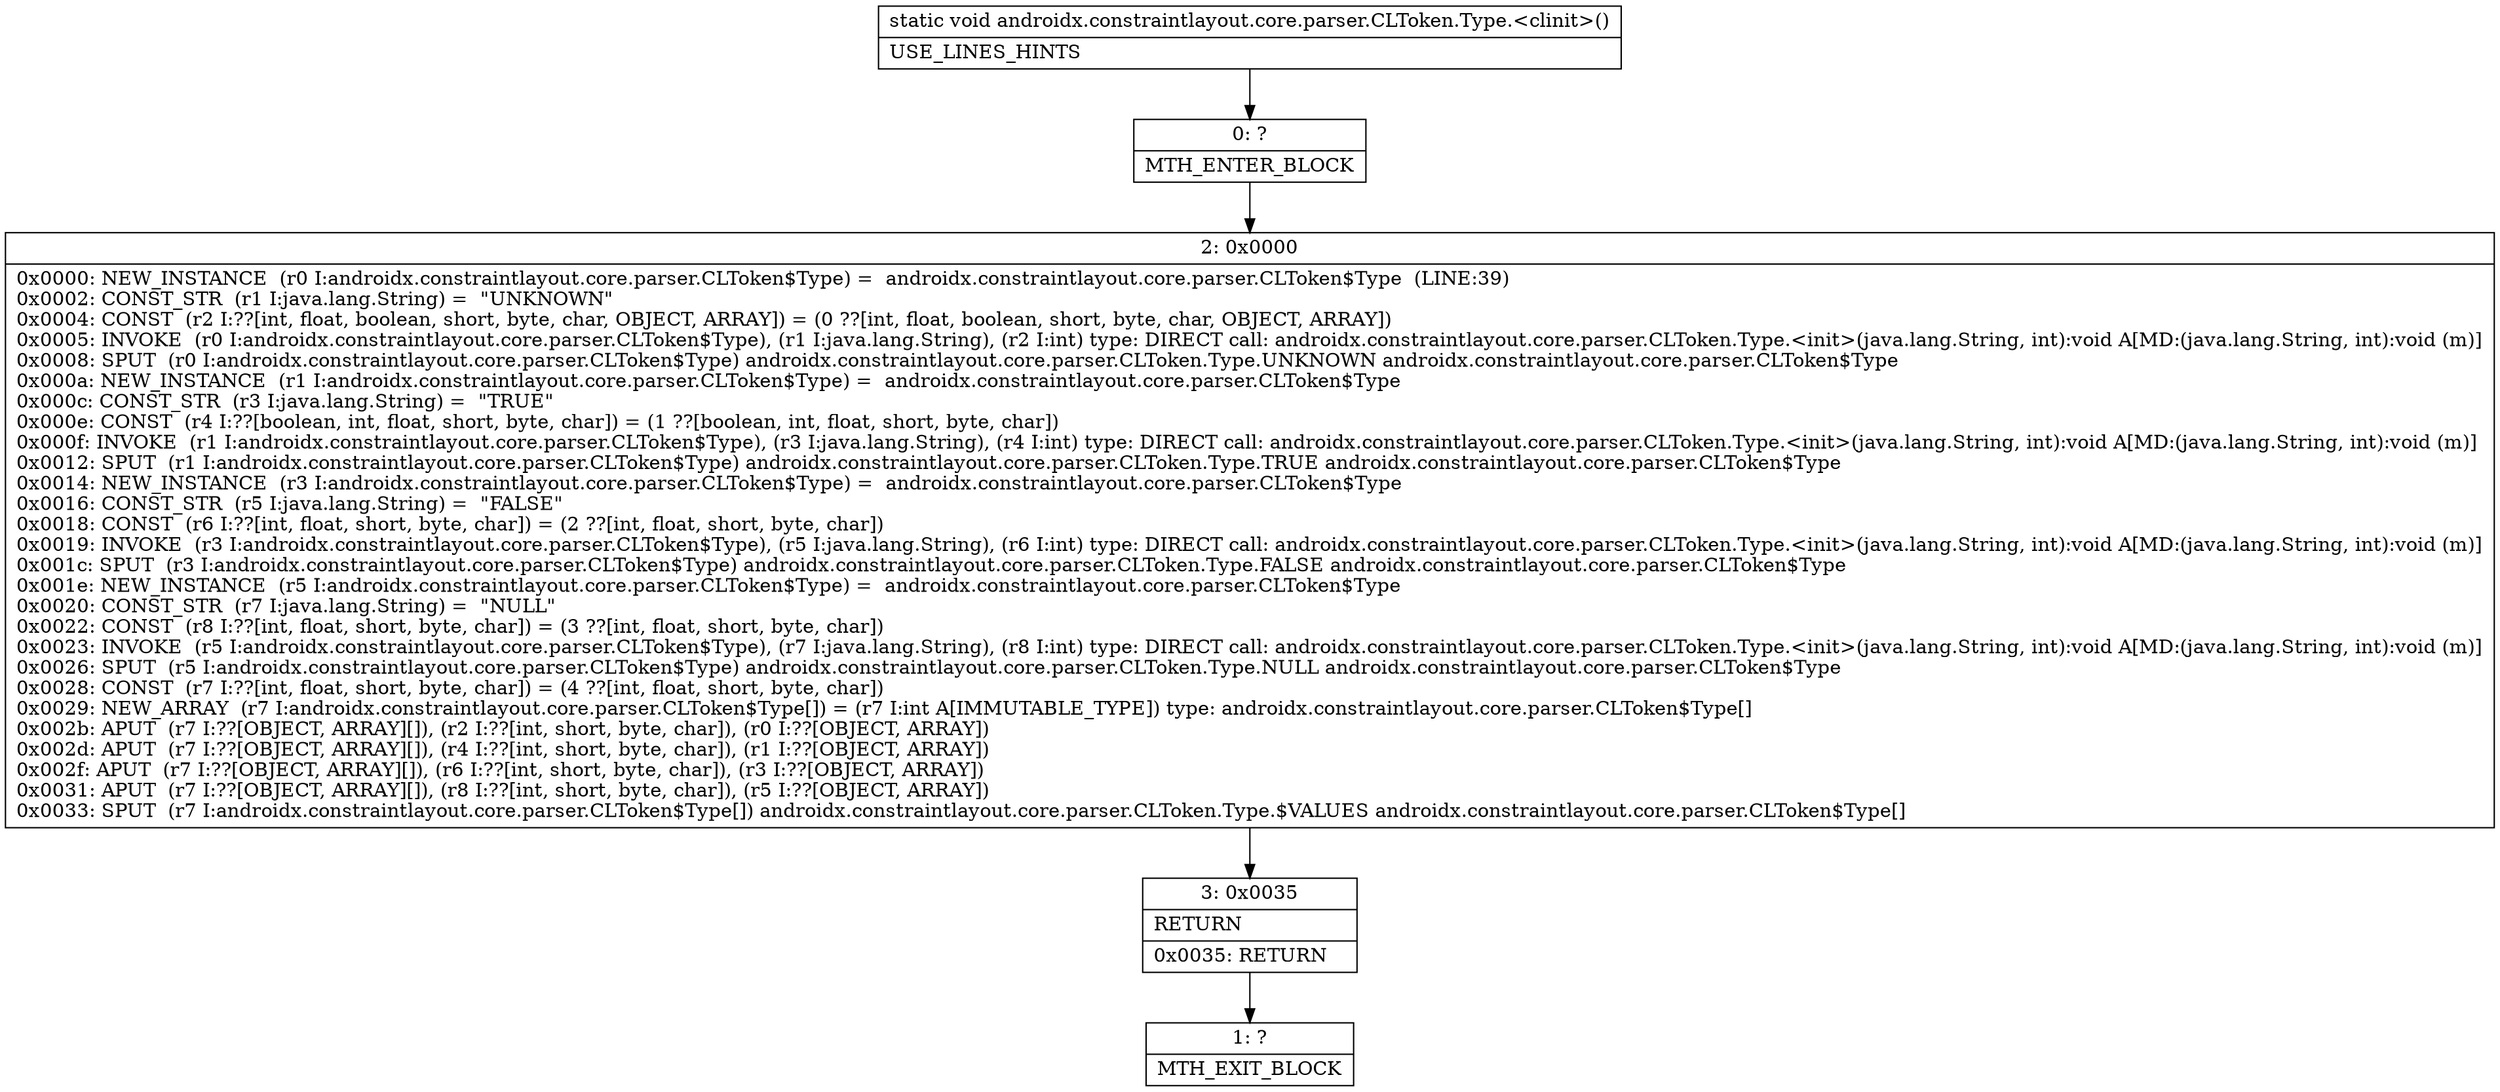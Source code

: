 digraph "CFG forandroidx.constraintlayout.core.parser.CLToken.Type.\<clinit\>()V" {
Node_0 [shape=record,label="{0\:\ ?|MTH_ENTER_BLOCK\l}"];
Node_2 [shape=record,label="{2\:\ 0x0000|0x0000: NEW_INSTANCE  (r0 I:androidx.constraintlayout.core.parser.CLToken$Type) =  androidx.constraintlayout.core.parser.CLToken$Type  (LINE:39)\l0x0002: CONST_STR  (r1 I:java.lang.String) =  \"UNKNOWN\" \l0x0004: CONST  (r2 I:??[int, float, boolean, short, byte, char, OBJECT, ARRAY]) = (0 ??[int, float, boolean, short, byte, char, OBJECT, ARRAY]) \l0x0005: INVOKE  (r0 I:androidx.constraintlayout.core.parser.CLToken$Type), (r1 I:java.lang.String), (r2 I:int) type: DIRECT call: androidx.constraintlayout.core.parser.CLToken.Type.\<init\>(java.lang.String, int):void A[MD:(java.lang.String, int):void (m)]\l0x0008: SPUT  (r0 I:androidx.constraintlayout.core.parser.CLToken$Type) androidx.constraintlayout.core.parser.CLToken.Type.UNKNOWN androidx.constraintlayout.core.parser.CLToken$Type \l0x000a: NEW_INSTANCE  (r1 I:androidx.constraintlayout.core.parser.CLToken$Type) =  androidx.constraintlayout.core.parser.CLToken$Type \l0x000c: CONST_STR  (r3 I:java.lang.String) =  \"TRUE\" \l0x000e: CONST  (r4 I:??[boolean, int, float, short, byte, char]) = (1 ??[boolean, int, float, short, byte, char]) \l0x000f: INVOKE  (r1 I:androidx.constraintlayout.core.parser.CLToken$Type), (r3 I:java.lang.String), (r4 I:int) type: DIRECT call: androidx.constraintlayout.core.parser.CLToken.Type.\<init\>(java.lang.String, int):void A[MD:(java.lang.String, int):void (m)]\l0x0012: SPUT  (r1 I:androidx.constraintlayout.core.parser.CLToken$Type) androidx.constraintlayout.core.parser.CLToken.Type.TRUE androidx.constraintlayout.core.parser.CLToken$Type \l0x0014: NEW_INSTANCE  (r3 I:androidx.constraintlayout.core.parser.CLToken$Type) =  androidx.constraintlayout.core.parser.CLToken$Type \l0x0016: CONST_STR  (r5 I:java.lang.String) =  \"FALSE\" \l0x0018: CONST  (r6 I:??[int, float, short, byte, char]) = (2 ??[int, float, short, byte, char]) \l0x0019: INVOKE  (r3 I:androidx.constraintlayout.core.parser.CLToken$Type), (r5 I:java.lang.String), (r6 I:int) type: DIRECT call: androidx.constraintlayout.core.parser.CLToken.Type.\<init\>(java.lang.String, int):void A[MD:(java.lang.String, int):void (m)]\l0x001c: SPUT  (r3 I:androidx.constraintlayout.core.parser.CLToken$Type) androidx.constraintlayout.core.parser.CLToken.Type.FALSE androidx.constraintlayout.core.parser.CLToken$Type \l0x001e: NEW_INSTANCE  (r5 I:androidx.constraintlayout.core.parser.CLToken$Type) =  androidx.constraintlayout.core.parser.CLToken$Type \l0x0020: CONST_STR  (r7 I:java.lang.String) =  \"NULL\" \l0x0022: CONST  (r8 I:??[int, float, short, byte, char]) = (3 ??[int, float, short, byte, char]) \l0x0023: INVOKE  (r5 I:androidx.constraintlayout.core.parser.CLToken$Type), (r7 I:java.lang.String), (r8 I:int) type: DIRECT call: androidx.constraintlayout.core.parser.CLToken.Type.\<init\>(java.lang.String, int):void A[MD:(java.lang.String, int):void (m)]\l0x0026: SPUT  (r5 I:androidx.constraintlayout.core.parser.CLToken$Type) androidx.constraintlayout.core.parser.CLToken.Type.NULL androidx.constraintlayout.core.parser.CLToken$Type \l0x0028: CONST  (r7 I:??[int, float, short, byte, char]) = (4 ??[int, float, short, byte, char]) \l0x0029: NEW_ARRAY  (r7 I:androidx.constraintlayout.core.parser.CLToken$Type[]) = (r7 I:int A[IMMUTABLE_TYPE]) type: androidx.constraintlayout.core.parser.CLToken$Type[] \l0x002b: APUT  (r7 I:??[OBJECT, ARRAY][]), (r2 I:??[int, short, byte, char]), (r0 I:??[OBJECT, ARRAY]) \l0x002d: APUT  (r7 I:??[OBJECT, ARRAY][]), (r4 I:??[int, short, byte, char]), (r1 I:??[OBJECT, ARRAY]) \l0x002f: APUT  (r7 I:??[OBJECT, ARRAY][]), (r6 I:??[int, short, byte, char]), (r3 I:??[OBJECT, ARRAY]) \l0x0031: APUT  (r7 I:??[OBJECT, ARRAY][]), (r8 I:??[int, short, byte, char]), (r5 I:??[OBJECT, ARRAY]) \l0x0033: SPUT  (r7 I:androidx.constraintlayout.core.parser.CLToken$Type[]) androidx.constraintlayout.core.parser.CLToken.Type.$VALUES androidx.constraintlayout.core.parser.CLToken$Type[] \l}"];
Node_3 [shape=record,label="{3\:\ 0x0035|RETURN\l|0x0035: RETURN   \l}"];
Node_1 [shape=record,label="{1\:\ ?|MTH_EXIT_BLOCK\l}"];
MethodNode[shape=record,label="{static void androidx.constraintlayout.core.parser.CLToken.Type.\<clinit\>()  | USE_LINES_HINTS\l}"];
MethodNode -> Node_0;Node_0 -> Node_2;
Node_2 -> Node_3;
Node_3 -> Node_1;
}

